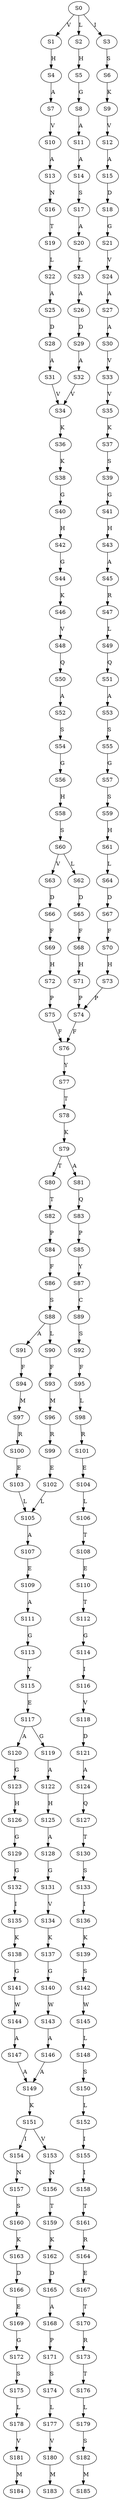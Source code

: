 strict digraph  {
	S0 -> S1 [ label = V ];
	S0 -> S2 [ label = L ];
	S0 -> S3 [ label = I ];
	S1 -> S4 [ label = H ];
	S2 -> S5 [ label = H ];
	S3 -> S6 [ label = S ];
	S4 -> S7 [ label = A ];
	S5 -> S8 [ label = G ];
	S6 -> S9 [ label = K ];
	S7 -> S10 [ label = V ];
	S8 -> S11 [ label = A ];
	S9 -> S12 [ label = V ];
	S10 -> S13 [ label = A ];
	S11 -> S14 [ label = A ];
	S12 -> S15 [ label = A ];
	S13 -> S16 [ label = N ];
	S14 -> S17 [ label = S ];
	S15 -> S18 [ label = D ];
	S16 -> S19 [ label = T ];
	S17 -> S20 [ label = A ];
	S18 -> S21 [ label = G ];
	S19 -> S22 [ label = L ];
	S20 -> S23 [ label = L ];
	S21 -> S24 [ label = V ];
	S22 -> S25 [ label = A ];
	S23 -> S26 [ label = A ];
	S24 -> S27 [ label = A ];
	S25 -> S28 [ label = D ];
	S26 -> S29 [ label = D ];
	S27 -> S30 [ label = A ];
	S28 -> S31 [ label = A ];
	S29 -> S32 [ label = A ];
	S30 -> S33 [ label = V ];
	S31 -> S34 [ label = V ];
	S32 -> S34 [ label = V ];
	S33 -> S35 [ label = V ];
	S34 -> S36 [ label = K ];
	S35 -> S37 [ label = K ];
	S36 -> S38 [ label = K ];
	S37 -> S39 [ label = S ];
	S38 -> S40 [ label = G ];
	S39 -> S41 [ label = G ];
	S40 -> S42 [ label = H ];
	S41 -> S43 [ label = H ];
	S42 -> S44 [ label = G ];
	S43 -> S45 [ label = A ];
	S44 -> S46 [ label = K ];
	S45 -> S47 [ label = R ];
	S46 -> S48 [ label = V ];
	S47 -> S49 [ label = L ];
	S48 -> S50 [ label = Q ];
	S49 -> S51 [ label = Q ];
	S50 -> S52 [ label = A ];
	S51 -> S53 [ label = A ];
	S52 -> S54 [ label = S ];
	S53 -> S55 [ label = S ];
	S54 -> S56 [ label = G ];
	S55 -> S57 [ label = G ];
	S56 -> S58 [ label = H ];
	S57 -> S59 [ label = S ];
	S58 -> S60 [ label = S ];
	S59 -> S61 [ label = H ];
	S60 -> S62 [ label = L ];
	S60 -> S63 [ label = V ];
	S61 -> S64 [ label = L ];
	S62 -> S65 [ label = D ];
	S63 -> S66 [ label = D ];
	S64 -> S67 [ label = D ];
	S65 -> S68 [ label = F ];
	S66 -> S69 [ label = F ];
	S67 -> S70 [ label = F ];
	S68 -> S71 [ label = H ];
	S69 -> S72 [ label = H ];
	S70 -> S73 [ label = H ];
	S71 -> S74 [ label = P ];
	S72 -> S75 [ label = P ];
	S73 -> S74 [ label = P ];
	S74 -> S76 [ label = F ];
	S75 -> S76 [ label = F ];
	S76 -> S77 [ label = Y ];
	S77 -> S78 [ label = T ];
	S78 -> S79 [ label = K ];
	S79 -> S80 [ label = T ];
	S79 -> S81 [ label = A ];
	S80 -> S82 [ label = T ];
	S81 -> S83 [ label = Q ];
	S82 -> S84 [ label = P ];
	S83 -> S85 [ label = P ];
	S84 -> S86 [ label = F ];
	S85 -> S87 [ label = Y ];
	S86 -> S88 [ label = S ];
	S87 -> S89 [ label = C ];
	S88 -> S90 [ label = L ];
	S88 -> S91 [ label = A ];
	S89 -> S92 [ label = S ];
	S90 -> S93 [ label = F ];
	S91 -> S94 [ label = F ];
	S92 -> S95 [ label = F ];
	S93 -> S96 [ label = M ];
	S94 -> S97 [ label = M ];
	S95 -> S98 [ label = L ];
	S96 -> S99 [ label = R ];
	S97 -> S100 [ label = R ];
	S98 -> S101 [ label = R ];
	S99 -> S102 [ label = E ];
	S100 -> S103 [ label = E ];
	S101 -> S104 [ label = E ];
	S102 -> S105 [ label = L ];
	S103 -> S105 [ label = L ];
	S104 -> S106 [ label = L ];
	S105 -> S107 [ label = A ];
	S106 -> S108 [ label = T ];
	S107 -> S109 [ label = E ];
	S108 -> S110 [ label = E ];
	S109 -> S111 [ label = A ];
	S110 -> S112 [ label = T ];
	S111 -> S113 [ label = G ];
	S112 -> S114 [ label = G ];
	S113 -> S115 [ label = Y ];
	S114 -> S116 [ label = I ];
	S115 -> S117 [ label = E ];
	S116 -> S118 [ label = V ];
	S117 -> S119 [ label = G ];
	S117 -> S120 [ label = A ];
	S118 -> S121 [ label = D ];
	S119 -> S122 [ label = A ];
	S120 -> S123 [ label = G ];
	S121 -> S124 [ label = A ];
	S122 -> S125 [ label = H ];
	S123 -> S126 [ label = H ];
	S124 -> S127 [ label = Q ];
	S125 -> S128 [ label = A ];
	S126 -> S129 [ label = G ];
	S127 -> S130 [ label = T ];
	S128 -> S131 [ label = G ];
	S129 -> S132 [ label = G ];
	S130 -> S133 [ label = S ];
	S131 -> S134 [ label = V ];
	S132 -> S135 [ label = I ];
	S133 -> S136 [ label = I ];
	S134 -> S137 [ label = K ];
	S135 -> S138 [ label = K ];
	S136 -> S139 [ label = K ];
	S137 -> S140 [ label = G ];
	S138 -> S141 [ label = G ];
	S139 -> S142 [ label = S ];
	S140 -> S143 [ label = W ];
	S141 -> S144 [ label = W ];
	S142 -> S145 [ label = W ];
	S143 -> S146 [ label = A ];
	S144 -> S147 [ label = A ];
	S145 -> S148 [ label = L ];
	S146 -> S149 [ label = A ];
	S147 -> S149 [ label = A ];
	S148 -> S150 [ label = S ];
	S149 -> S151 [ label = K ];
	S150 -> S152 [ label = L ];
	S151 -> S153 [ label = V ];
	S151 -> S154 [ label = I ];
	S152 -> S155 [ label = I ];
	S153 -> S156 [ label = N ];
	S154 -> S157 [ label = N ];
	S155 -> S158 [ label = I ];
	S156 -> S159 [ label = T ];
	S157 -> S160 [ label = S ];
	S158 -> S161 [ label = T ];
	S159 -> S162 [ label = K ];
	S160 -> S163 [ label = K ];
	S161 -> S164 [ label = R ];
	S162 -> S165 [ label = D ];
	S163 -> S166 [ label = D ];
	S164 -> S167 [ label = E ];
	S165 -> S168 [ label = A ];
	S166 -> S169 [ label = E ];
	S167 -> S170 [ label = T ];
	S168 -> S171 [ label = P ];
	S169 -> S172 [ label = G ];
	S170 -> S173 [ label = R ];
	S171 -> S174 [ label = S ];
	S172 -> S175 [ label = S ];
	S173 -> S176 [ label = T ];
	S174 -> S177 [ label = L ];
	S175 -> S178 [ label = L ];
	S176 -> S179 [ label = L ];
	S177 -> S180 [ label = V ];
	S178 -> S181 [ label = V ];
	S179 -> S182 [ label = S ];
	S180 -> S183 [ label = M ];
	S181 -> S184 [ label = M ];
	S182 -> S185 [ label = M ];
}
